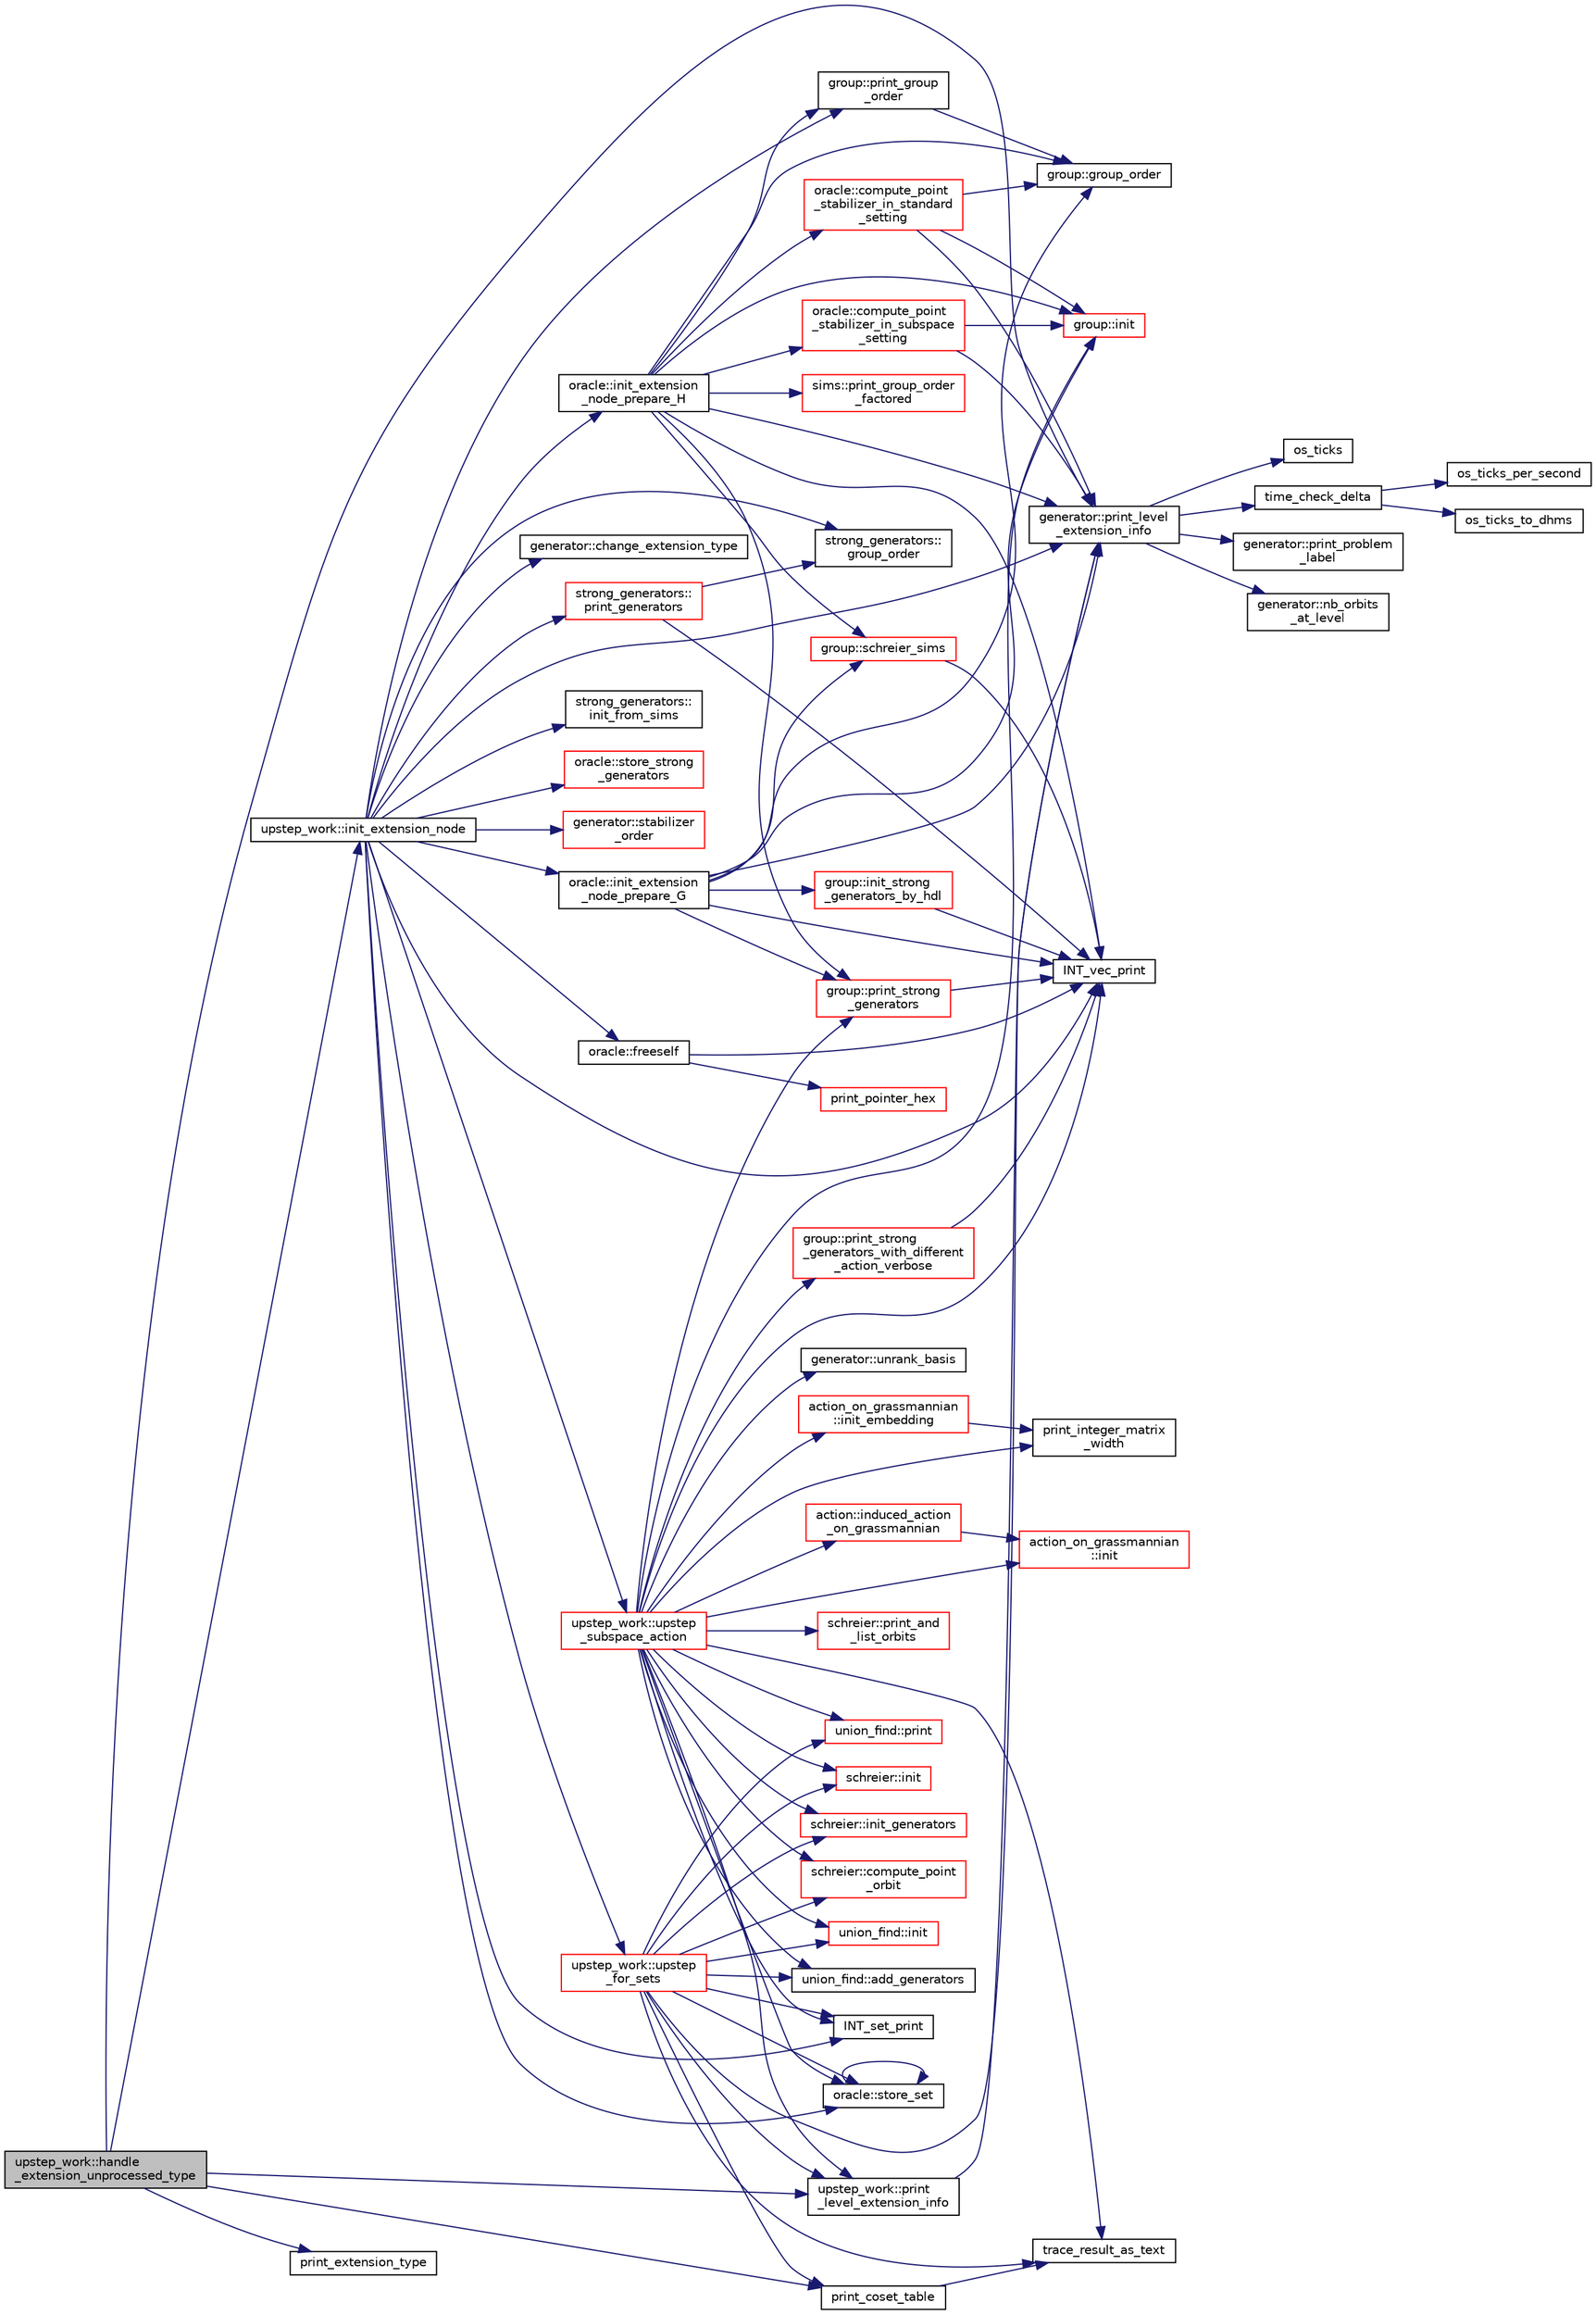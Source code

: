 digraph "upstep_work::handle_extension_unprocessed_type"
{
  edge [fontname="Helvetica",fontsize="10",labelfontname="Helvetica",labelfontsize="10"];
  node [fontname="Helvetica",fontsize="10",shape=record];
  rankdir="LR";
  Node1100 [label="upstep_work::handle\l_extension_unprocessed_type",height=0.2,width=0.4,color="black", fillcolor="grey75", style="filled", fontcolor="black"];
  Node1100 -> Node1101 [color="midnightblue",fontsize="10",style="solid",fontname="Helvetica"];
  Node1101 [label="upstep_work::print\l_level_extension_info",height=0.2,width=0.4,color="black", fillcolor="white", style="filled",URL="$d2/dd6/classupstep__work.html#a367fb897ab6fe9cd94c511a1931d4dc7"];
  Node1101 -> Node1102 [color="midnightblue",fontsize="10",style="solid",fontname="Helvetica"];
  Node1102 [label="generator::print_level\l_extension_info",height=0.2,width=0.4,color="black", fillcolor="white", style="filled",URL="$d7/d73/classgenerator.html#aa771f96ac28c2c79e029e3d66b3b2942"];
  Node1102 -> Node1103 [color="midnightblue",fontsize="10",style="solid",fontname="Helvetica"];
  Node1103 [label="os_ticks",height=0.2,width=0.4,color="black", fillcolor="white", style="filled",URL="$d5/db4/io__and__os_8h.html#a3da6d2b09e35d569adb7101dffcb5224"];
  Node1102 -> Node1104 [color="midnightblue",fontsize="10",style="solid",fontname="Helvetica"];
  Node1104 [label="time_check_delta",height=0.2,width=0.4,color="black", fillcolor="white", style="filled",URL="$d9/d60/discreta_8h.html#a89a8565e34c7dcbb97180cd6af7454a1"];
  Node1104 -> Node1105 [color="midnightblue",fontsize="10",style="solid",fontname="Helvetica"];
  Node1105 [label="os_ticks_per_second",height=0.2,width=0.4,color="black", fillcolor="white", style="filled",URL="$d5/db4/io__and__os_8h.html#a1b35e7a094dfde9db39ae352c9c17042"];
  Node1104 -> Node1106 [color="midnightblue",fontsize="10",style="solid",fontname="Helvetica"];
  Node1106 [label="os_ticks_to_dhms",height=0.2,width=0.4,color="black", fillcolor="white", style="filled",URL="$d5/db4/io__and__os_8h.html#a0d715587fd9b8ab4e2bc822a2be313ba"];
  Node1102 -> Node1107 [color="midnightblue",fontsize="10",style="solid",fontname="Helvetica"];
  Node1107 [label="generator::print_problem\l_label",height=0.2,width=0.4,color="black", fillcolor="white", style="filled",URL="$d7/d73/classgenerator.html#a06d3c064ba84ebe8db3537e6273f16c3"];
  Node1102 -> Node1108 [color="midnightblue",fontsize="10",style="solid",fontname="Helvetica"];
  Node1108 [label="generator::nb_orbits\l_at_level",height=0.2,width=0.4,color="black", fillcolor="white", style="filled",URL="$d7/d73/classgenerator.html#a020f3d8378448310d044a4a24fadf301"];
  Node1100 -> Node1102 [color="midnightblue",fontsize="10",style="solid",fontname="Helvetica"];
  Node1100 -> Node1109 [color="midnightblue",fontsize="10",style="solid",fontname="Helvetica"];
  Node1109 [label="print_extension_type",height=0.2,width=0.4,color="black", fillcolor="white", style="filled",URL="$da/d10/other_8h.html#ab39242254c1c0bce13010118473d8c74"];
  Node1100 -> Node1110 [color="midnightblue",fontsize="10",style="solid",fontname="Helvetica"];
  Node1110 [label="upstep_work::init_extension_node",height=0.2,width=0.4,color="black", fillcolor="white", style="filled",URL="$d2/dd6/classupstep__work.html#ad74931a4c6dc97102d405a755433297d"];
  Node1110 -> Node1102 [color="midnightblue",fontsize="10",style="solid",fontname="Helvetica"];
  Node1110 -> Node1111 [color="midnightblue",fontsize="10",style="solid",fontname="Helvetica"];
  Node1111 [label="oracle::freeself",height=0.2,width=0.4,color="black", fillcolor="white", style="filled",URL="$d7/da7/classoracle.html#a809f2f45c76a4289aca3d22d05fcacc1"];
  Node1111 -> Node1112 [color="midnightblue",fontsize="10",style="solid",fontname="Helvetica"];
  Node1112 [label="INT_vec_print",height=0.2,width=0.4,color="black", fillcolor="white", style="filled",URL="$df/dbf/sajeeb_8_c.html#a79a5901af0b47dd0d694109543c027fe"];
  Node1111 -> Node1113 [color="midnightblue",fontsize="10",style="solid",fontname="Helvetica"];
  Node1113 [label="print_pointer_hex",height=0.2,width=0.4,color="red", fillcolor="white", style="filled",URL="$d5/db4/io__and__os_8h.html#a32add94de62a1d910cc0fc35ed90ab48"];
  Node1110 -> Node1115 [color="midnightblue",fontsize="10",style="solid",fontname="Helvetica"];
  Node1115 [label="oracle::store_set",height=0.2,width=0.4,color="black", fillcolor="white", style="filled",URL="$d7/da7/classoracle.html#abbf5fae543cb81c13c03282968faf9ad"];
  Node1115 -> Node1115 [color="midnightblue",fontsize="10",style="solid",fontname="Helvetica"];
  Node1110 -> Node1112 [color="midnightblue",fontsize="10",style="solid",fontname="Helvetica"];
  Node1110 -> Node1116 [color="midnightblue",fontsize="10",style="solid",fontname="Helvetica"];
  Node1116 [label="INT_set_print",height=0.2,width=0.4,color="black", fillcolor="white", style="filled",URL="$df/dbf/sajeeb_8_c.html#a97614645ec11df30e0e896367f91ffd9"];
  Node1110 -> Node1117 [color="midnightblue",fontsize="10",style="solid",fontname="Helvetica"];
  Node1117 [label="oracle::init_extension\l_node_prepare_G",height=0.2,width=0.4,color="black", fillcolor="white", style="filled",URL="$d7/da7/classoracle.html#afa9983d0c22028563d6a6b812c888b32"];
  Node1117 -> Node1118 [color="midnightblue",fontsize="10",style="solid",fontname="Helvetica"];
  Node1118 [label="group::init",height=0.2,width=0.4,color="red", fillcolor="white", style="filled",URL="$d1/db7/classgroup.html#a9f5de0500658e265332c7f62c0d3962d"];
  Node1117 -> Node1102 [color="midnightblue",fontsize="10",style="solid",fontname="Helvetica"];
  Node1117 -> Node1112 [color="midnightblue",fontsize="10",style="solid",fontname="Helvetica"];
  Node1117 -> Node1120 [color="midnightblue",fontsize="10",style="solid",fontname="Helvetica"];
  Node1120 [label="group::init_strong\l_generators_by_hdl",height=0.2,width=0.4,color="red", fillcolor="white", style="filled",URL="$d1/db7/classgroup.html#a65100d600cfb0955dae3582a2d6a2532"];
  Node1120 -> Node1112 [color="midnightblue",fontsize="10",style="solid",fontname="Helvetica"];
  Node1117 -> Node1127 [color="midnightblue",fontsize="10",style="solid",fontname="Helvetica"];
  Node1127 [label="group::print_strong\l_generators",height=0.2,width=0.4,color="red", fillcolor="white", style="filled",URL="$d1/db7/classgroup.html#a28168557ca6d4330258f84127d2e5eca"];
  Node1127 -> Node1112 [color="midnightblue",fontsize="10",style="solid",fontname="Helvetica"];
  Node1117 -> Node1137 [color="midnightblue",fontsize="10",style="solid",fontname="Helvetica"];
  Node1137 [label="group::schreier_sims",height=0.2,width=0.4,color="red", fillcolor="white", style="filled",URL="$d1/db7/classgroup.html#a224ed784f302897ca0c0e578446afa08"];
  Node1137 -> Node1112 [color="midnightblue",fontsize="10",style="solid",fontname="Helvetica"];
  Node1117 -> Node1151 [color="midnightblue",fontsize="10",style="solid",fontname="Helvetica"];
  Node1151 [label="group::group_order",height=0.2,width=0.4,color="black", fillcolor="white", style="filled",URL="$d1/db7/classgroup.html#a2d70bcf6a1495e7fb8e16ba7dfadb725"];
  Node1110 -> Node1152 [color="midnightblue",fontsize="10",style="solid",fontname="Helvetica"];
  Node1152 [label="oracle::init_extension\l_node_prepare_H",height=0.2,width=0.4,color="black", fillcolor="white", style="filled",URL="$d7/da7/classoracle.html#a6a121e9674bbd011685430a95dbc1b77"];
  Node1152 -> Node1118 [color="midnightblue",fontsize="10",style="solid",fontname="Helvetica"];
  Node1152 -> Node1102 [color="midnightblue",fontsize="10",style="solid",fontname="Helvetica"];
  Node1152 -> Node1112 [color="midnightblue",fontsize="10",style="solid",fontname="Helvetica"];
  Node1152 -> Node1153 [color="midnightblue",fontsize="10",style="solid",fontname="Helvetica"];
  Node1153 [label="sims::print_group_order\l_factored",height=0.2,width=0.4,color="red", fillcolor="white", style="filled",URL="$d9/df3/classsims.html#a15c45e963bcaa8e2e073dc48b7c24aca"];
  Node1152 -> Node1155 [color="midnightblue",fontsize="10",style="solid",fontname="Helvetica"];
  Node1155 [label="oracle::compute_point\l_stabilizer_in_subspace\l_setting",height=0.2,width=0.4,color="red", fillcolor="white", style="filled",URL="$d7/da7/classoracle.html#ac88b56b30c84a4b5cd9b75869d468025"];
  Node1155 -> Node1118 [color="midnightblue",fontsize="10",style="solid",fontname="Helvetica"];
  Node1155 -> Node1102 [color="midnightblue",fontsize="10",style="solid",fontname="Helvetica"];
  Node1152 -> Node1640 [color="midnightblue",fontsize="10",style="solid",fontname="Helvetica"];
  Node1640 [label="oracle::compute_point\l_stabilizer_in_standard\l_setting",height=0.2,width=0.4,color="red", fillcolor="white", style="filled",URL="$d7/da7/classoracle.html#afa7b2b71cd2ccbb807a740d6e1085982"];
  Node1640 -> Node1118 [color="midnightblue",fontsize="10",style="solid",fontname="Helvetica"];
  Node1640 -> Node1102 [color="midnightblue",fontsize="10",style="solid",fontname="Helvetica"];
  Node1640 -> Node1151 [color="midnightblue",fontsize="10",style="solid",fontname="Helvetica"];
  Node1152 -> Node1137 [color="midnightblue",fontsize="10",style="solid",fontname="Helvetica"];
  Node1152 -> Node1151 [color="midnightblue",fontsize="10",style="solid",fontname="Helvetica"];
  Node1152 -> Node1639 [color="midnightblue",fontsize="10",style="solid",fontname="Helvetica"];
  Node1639 [label="group::print_group\l_order",height=0.2,width=0.4,color="black", fillcolor="white", style="filled",URL="$d1/db7/classgroup.html#aa43ecff562ccdcb7305ace4e7414f3d8"];
  Node1639 -> Node1151 [color="midnightblue",fontsize="10",style="solid",fontname="Helvetica"];
  Node1152 -> Node1127 [color="midnightblue",fontsize="10",style="solid",fontname="Helvetica"];
  Node1110 -> Node1651 [color="midnightblue",fontsize="10",style="solid",fontname="Helvetica"];
  Node1651 [label="upstep_work::upstep\l_subspace_action",height=0.2,width=0.4,color="red", fillcolor="white", style="filled",URL="$d2/dd6/classupstep__work.html#afd45c862c93f460a2e523f074d024529"];
  Node1651 -> Node1115 [color="midnightblue",fontsize="10",style="solid",fontname="Helvetica"];
  Node1651 -> Node1101 [color="midnightblue",fontsize="10",style="solid",fontname="Helvetica"];
  Node1651 -> Node1116 [color="midnightblue",fontsize="10",style="solid",fontname="Helvetica"];
  Node1651 -> Node1652 [color="midnightblue",fontsize="10",style="solid",fontname="Helvetica"];
  Node1652 [label="generator::unrank_basis",height=0.2,width=0.4,color="black", fillcolor="white", style="filled",URL="$d7/d73/classgenerator.html#a96a9c414abdce08fc133b402fb238eb7"];
  Node1651 -> Node1163 [color="midnightblue",fontsize="10",style="solid",fontname="Helvetica"];
  Node1163 [label="print_integer_matrix\l_width",height=0.2,width=0.4,color="black", fillcolor="white", style="filled",URL="$d5/db4/io__and__os_8h.html#aa78f3e73fc2179251bd15adbcc31573f"];
  Node1651 -> Node1118 [color="midnightblue",fontsize="10",style="solid",fontname="Helvetica"];
  Node1651 -> Node1653 [color="midnightblue",fontsize="10",style="solid",fontname="Helvetica"];
  Node1653 [label="action_on_grassmannian\l::init",height=0.2,width=0.4,color="red", fillcolor="white", style="filled",URL="$d9/ddf/classaction__on__grassmannian.html#a2cf7eda6b88fa033fdc4486fa0508e84"];
  Node1651 -> Node1654 [color="midnightblue",fontsize="10",style="solid",fontname="Helvetica"];
  Node1654 [label="action_on_grassmannian\l::init_embedding",height=0.2,width=0.4,color="red", fillcolor="white", style="filled",URL="$d9/ddf/classaction__on__grassmannian.html#acb563f33fd61018eda4e5aff9da6128f"];
  Node1654 -> Node1163 [color="midnightblue",fontsize="10",style="solid",fontname="Helvetica"];
  Node1651 -> Node1656 [color="midnightblue",fontsize="10",style="solid",fontname="Helvetica"];
  Node1656 [label="action::induced_action\l_on_grassmannian",height=0.2,width=0.4,color="red", fillcolor="white", style="filled",URL="$d2/d86/classaction.html#a4dc271144a2899d2f94f88e52e4e538d"];
  Node1656 -> Node1653 [color="midnightblue",fontsize="10",style="solid",fontname="Helvetica"];
  Node1651 -> Node1663 [color="midnightblue",fontsize="10",style="solid",fontname="Helvetica"];
  Node1663 [label="schreier::init",height=0.2,width=0.4,color="red", fillcolor="white", style="filled",URL="$d3/dd6/classschreier.html#a7443bebde2aa08acae16c0ff29c9abcf"];
  Node1651 -> Node1666 [color="midnightblue",fontsize="10",style="solid",fontname="Helvetica"];
  Node1666 [label="schreier::init_generators",height=0.2,width=0.4,color="red", fillcolor="white", style="filled",URL="$d3/dd6/classschreier.html#a04fd581636085a7414e1b5d1004e44e0"];
  Node1651 -> Node1127 [color="midnightblue",fontsize="10",style="solid",fontname="Helvetica"];
  Node1651 -> Node1667 [color="midnightblue",fontsize="10",style="solid",fontname="Helvetica"];
  Node1667 [label="group::print_strong\l_generators_with_different\l_action_verbose",height=0.2,width=0.4,color="red", fillcolor="white", style="filled",URL="$d1/db7/classgroup.html#ad958526581eabad1dc1b973d9e41de7c"];
  Node1667 -> Node1112 [color="midnightblue",fontsize="10",style="solid",fontname="Helvetica"];
  Node1651 -> Node1668 [color="midnightblue",fontsize="10",style="solid",fontname="Helvetica"];
  Node1668 [label="schreier::compute_point\l_orbit",height=0.2,width=0.4,color="red", fillcolor="white", style="filled",URL="$d3/dd6/classschreier.html#a429138e463c8c25dddd8557340ed9edd"];
  Node1651 -> Node1673 [color="midnightblue",fontsize="10",style="solid",fontname="Helvetica"];
  Node1673 [label="schreier::print_and\l_list_orbits",height=0.2,width=0.4,color="red", fillcolor="white", style="filled",URL="$d3/dd6/classschreier.html#a601f9c08d5a6f37f849d22fa4e89d892"];
  Node1651 -> Node1674 [color="midnightblue",fontsize="10",style="solid",fontname="Helvetica"];
  Node1674 [label="union_find::init",height=0.2,width=0.4,color="red", fillcolor="white", style="filled",URL="$d1/dfb/classunion__find.html#aa5570ce2160988e7ea7de8b2b8756f70"];
  Node1651 -> Node1677 [color="midnightblue",fontsize="10",style="solid",fontname="Helvetica"];
  Node1677 [label="union_find::add_generators",height=0.2,width=0.4,color="black", fillcolor="white", style="filled",URL="$d1/dfb/classunion__find.html#af020c4dd8966a2917b6ae1f6c925c4dc"];
  Node1651 -> Node1678 [color="midnightblue",fontsize="10",style="solid",fontname="Helvetica"];
  Node1678 [label="union_find::print",height=0.2,width=0.4,color="red", fillcolor="white", style="filled",URL="$d1/dfb/classunion__find.html#af6000e243b74029060540235bd2b89fe"];
  Node1651 -> Node1112 [color="midnightblue",fontsize="10",style="solid",fontname="Helvetica"];
  Node1651 -> Node1701 [color="midnightblue",fontsize="10",style="solid",fontname="Helvetica"];
  Node1701 [label="trace_result_as_text",height=0.2,width=0.4,color="black", fillcolor="white", style="filled",URL="$da/d10/other_8h.html#ad00475998a5aeb8d2b2b5d72a2e3206f"];
  Node1110 -> Node1723 [color="midnightblue",fontsize="10",style="solid",fontname="Helvetica"];
  Node1723 [label="upstep_work::upstep\l_for_sets",height=0.2,width=0.4,color="red", fillcolor="white", style="filled",URL="$d2/dd6/classupstep__work.html#acbfe3d5e23c38c3dc8f5908e0bc5bf1b"];
  Node1723 -> Node1115 [color="midnightblue",fontsize="10",style="solid",fontname="Helvetica"];
  Node1723 -> Node1102 [color="midnightblue",fontsize="10",style="solid",fontname="Helvetica"];
  Node1723 -> Node1116 [color="midnightblue",fontsize="10",style="solid",fontname="Helvetica"];
  Node1723 -> Node1101 [color="midnightblue",fontsize="10",style="solid",fontname="Helvetica"];
  Node1723 -> Node1663 [color="midnightblue",fontsize="10",style="solid",fontname="Helvetica"];
  Node1723 -> Node1666 [color="midnightblue",fontsize="10",style="solid",fontname="Helvetica"];
  Node1723 -> Node1668 [color="midnightblue",fontsize="10",style="solid",fontname="Helvetica"];
  Node1723 -> Node1674 [color="midnightblue",fontsize="10",style="solid",fontname="Helvetica"];
  Node1723 -> Node1677 [color="midnightblue",fontsize="10",style="solid",fontname="Helvetica"];
  Node1723 -> Node1678 [color="midnightblue",fontsize="10",style="solid",fontname="Helvetica"];
  Node1723 -> Node1701 [color="midnightblue",fontsize="10",style="solid",fontname="Helvetica"];
  Node1723 -> Node1727 [color="midnightblue",fontsize="10",style="solid",fontname="Helvetica"];
  Node1727 [label="print_coset_table",height=0.2,width=0.4,color="black", fillcolor="white", style="filled",URL="$de/de1/upstep__work_8_c.html#a7264ade1a6b7bd1578e5f2c30732d133"];
  Node1727 -> Node1701 [color="midnightblue",fontsize="10",style="solid",fontname="Helvetica"];
  Node1110 -> Node1728 [color="midnightblue",fontsize="10",style="solid",fontname="Helvetica"];
  Node1728 [label="generator::change_extension_type",height=0.2,width=0.4,color="black", fillcolor="white", style="filled",URL="$d7/d73/classgenerator.html#a8701aa1c97fa3c67a483ec2cfaf45476"];
  Node1110 -> Node1639 [color="midnightblue",fontsize="10",style="solid",fontname="Helvetica"];
  Node1110 -> Node1626 [color="midnightblue",fontsize="10",style="solid",fontname="Helvetica"];
  Node1626 [label="strong_generators::\linit_from_sims",height=0.2,width=0.4,color="black", fillcolor="white", style="filled",URL="$dc/d09/classstrong__generators.html#a2b997decdab82e889c1151f29a846a66"];
  Node1110 -> Node1729 [color="midnightblue",fontsize="10",style="solid",fontname="Helvetica"];
  Node1729 [label="strong_generators::\lgroup_order",height=0.2,width=0.4,color="black", fillcolor="white", style="filled",URL="$dc/d09/classstrong__generators.html#a91f453c2bfd6502b96f4b4eed16beb20"];
  Node1110 -> Node1730 [color="midnightblue",fontsize="10",style="solid",fontname="Helvetica"];
  Node1730 [label="strong_generators::\lprint_generators",height=0.2,width=0.4,color="red", fillcolor="white", style="filled",URL="$dc/d09/classstrong__generators.html#adccd259b435afd96d89cd664daa6c897"];
  Node1730 -> Node1729 [color="midnightblue",fontsize="10",style="solid",fontname="Helvetica"];
  Node1730 -> Node1112 [color="midnightblue",fontsize="10",style="solid",fontname="Helvetica"];
  Node1110 -> Node1731 [color="midnightblue",fontsize="10",style="solid",fontname="Helvetica"];
  Node1731 [label="oracle::store_strong\l_generators",height=0.2,width=0.4,color="red", fillcolor="white", style="filled",URL="$d7/da7/classoracle.html#a905d0cad4b33515e581039ed8902b3be"];
  Node1110 -> Node1732 [color="midnightblue",fontsize="10",style="solid",fontname="Helvetica"];
  Node1732 [label="generator::stabilizer\l_order",height=0.2,width=0.4,color="red", fillcolor="white", style="filled",URL="$d7/d73/classgenerator.html#abab7963cd9296ce0328c67ebb204c98c"];
  Node1100 -> Node1727 [color="midnightblue",fontsize="10",style="solid",fontname="Helvetica"];
}
